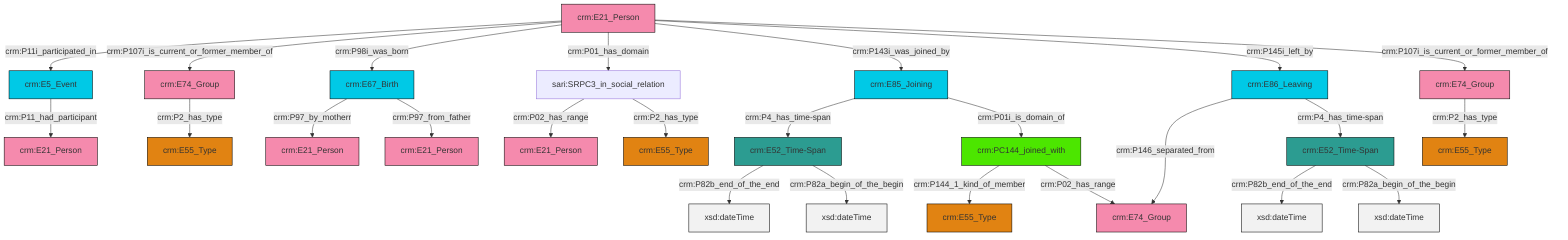 graph TD
classDef Literal fill:#f2f2f2,stroke:#000000;
classDef CRM_Entity fill:#FFFFFF,stroke:#000000;
classDef Temporal_Entity fill:#00C9E6, stroke:#000000;
classDef Type fill:#E18312, stroke:#000000;
classDef Time-Span fill:#2C9C91, stroke:#000000;
classDef Appellation fill:#FFEB7F, stroke:#000000;
classDef Place fill:#008836, stroke:#000000;
classDef Persistent_Item fill:#B266B2, stroke:#000000;
classDef Conceptual_Object fill:#FFD700, stroke:#000000;
classDef Physical_Thing fill:#D2B48C, stroke:#000000;
classDef Actor fill:#f58aad, stroke:#000000;
classDef PC_Classes fill:#4ce600, stroke:#000000;
classDef Multi fill:#cccccc,stroke:#000000;

2["crm:E74_Group"]:::Actor -->|crm:P2_has_type| 3["crm:E55_Type"]:::Type
6["sari:SRPC3_in_social_relation"]:::Default -->|crm:P02_has_range| 7["crm:E21_Person"]:::Actor
13["crm:PC144_joined_with"]:::PC_Classes -->|crm:P144_1_kind_of_member| 14["crm:E55_Type"]:::Type
15["crm:E74_Group"]:::Actor -->|crm:P2_has_type| 8["crm:E55_Type"]:::Type
4["crm:E5_Event"]:::Temporal_Entity -->|crm:P11_had_participant| 16["crm:E21_Person"]:::Actor
17["crm:E21_Person"]:::Actor -->|crm:P11i_participated_in| 4["crm:E5_Event"]:::Temporal_Entity
18["crm:E52_Time-Span"]:::Time-Span -->|crm:P82b_end_of_the_end| 19[xsd:dateTime]:::Literal
17["crm:E21_Person"]:::Actor -->|crm:P107i_is_current_or_former_member_of| 15["crm:E74_Group"]:::Actor
17["crm:E21_Person"]:::Actor -->|crm:P98i_was_born| 0["crm:E67_Birth"]:::Temporal_Entity
17["crm:E21_Person"]:::Actor -->|crm:P01_has_domain| 6["sari:SRPC3_in_social_relation"]:::Default
21["crm:E85_Joining"]:::Temporal_Entity -->|crm:P4_has_time-span| 18["crm:E52_Time-Span"]:::Time-Span
22["crm:E86_Leaving"]:::Temporal_Entity -->|crm:P146_separated_from| 23["crm:E74_Group"]:::Actor
18["crm:E52_Time-Span"]:::Time-Span -->|crm:P82a_begin_of_the_begin| 24[xsd:dateTime]:::Literal
17["crm:E21_Person"]:::Actor -->|crm:P143i_was_joined_by| 21["crm:E85_Joining"]:::Temporal_Entity
6["sari:SRPC3_in_social_relation"]:::Default -->|crm:P2_has_type| 25["crm:E55_Type"]:::Type
22["crm:E86_Leaving"]:::Temporal_Entity -->|crm:P4_has_time-span| 11["crm:E52_Time-Span"]:::Time-Span
0["crm:E67_Birth"]:::Temporal_Entity -->|crm:P97_by_motherr| 28["crm:E21_Person"]:::Actor
17["crm:E21_Person"]:::Actor -->|crm:P145i_left_by| 22["crm:E86_Leaving"]:::Temporal_Entity
11["crm:E52_Time-Span"]:::Time-Span -->|crm:P82b_end_of_the_end| 35[xsd:dateTime]:::Literal
0["crm:E67_Birth"]:::Temporal_Entity -->|crm:P97_from_father| 32["crm:E21_Person"]:::Actor
21["crm:E85_Joining"]:::Temporal_Entity -->|crm:P01i_is_domain_of| 13["crm:PC144_joined_with"]:::PC_Classes
13["crm:PC144_joined_with"]:::PC_Classes -->|crm:P02_has_range| 23["crm:E74_Group"]:::Actor
17["crm:E21_Person"]:::Actor -->|crm:P107i_is_current_or_former_member_of| 2["crm:E74_Group"]:::Actor
11["crm:E52_Time-Span"]:::Time-Span -->|crm:P82a_begin_of_the_begin| 44[xsd:dateTime]:::Literal